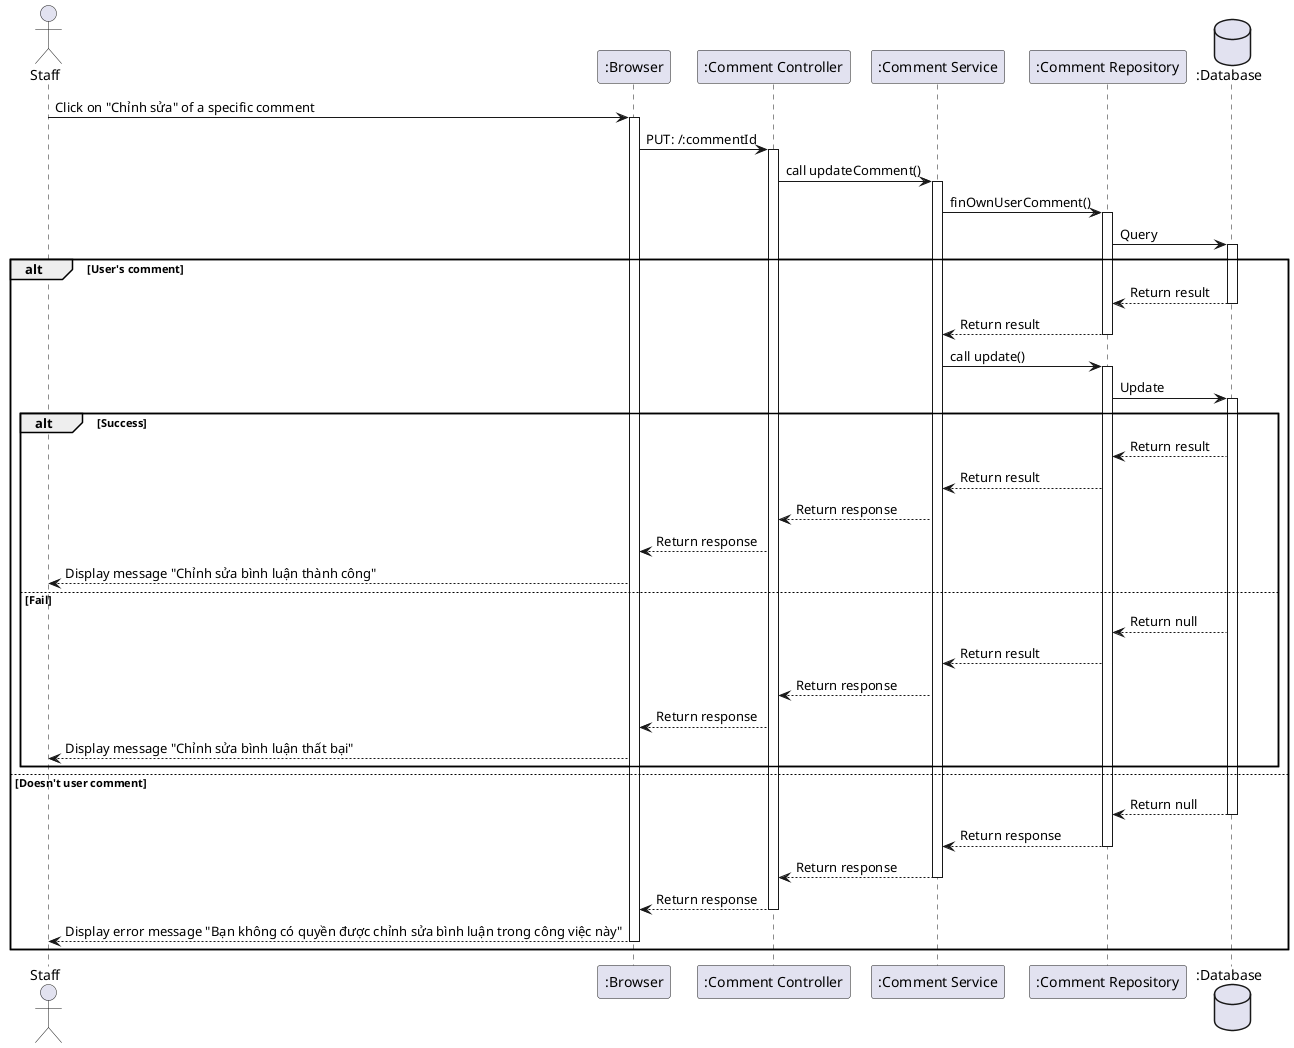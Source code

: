 @startuml
actor Staff as user
participant ":Browser" as a
participant ":Comment Controller" as b
participant ":Comment Service" as c
participant ":Comment Repository" as e
database ":Database" as f

user -> a++: Click on "Chỉnh sửa" of a specific comment
a -> b++: PUT: /:commentId
b -> c++: call updateComment()
c -> e++: finOwnUserComment()
e -> f++: Query
alt User's comment
    f --> e--: Return result
    e --> c--: Return result
    c -> e++: call update()
    e -> f++: Update
    alt Success
        f --> e: Return result
        e --> c: Return result
        c --> b: Return response
        b --> a: Return response
        a --> user: Display message "Chỉnh sửa bình luận thành công"
    else Fail
         f --> e: Return null
         e --> c: Return result
         c --> b: Return response
         b --> a: Return response
         a --> user: Display message "Chỉnh sửa bình luận thất bại"
    end
else Doesn't user comment
    f --> e--: Return null
    e --> c--: Return response
    c --> b--: Return response
    b --> a--: Return response
    a --> user--: Display error message "Bạn không có quyền được chỉnh sửa bình luận trong công việc này"
end
@enduml